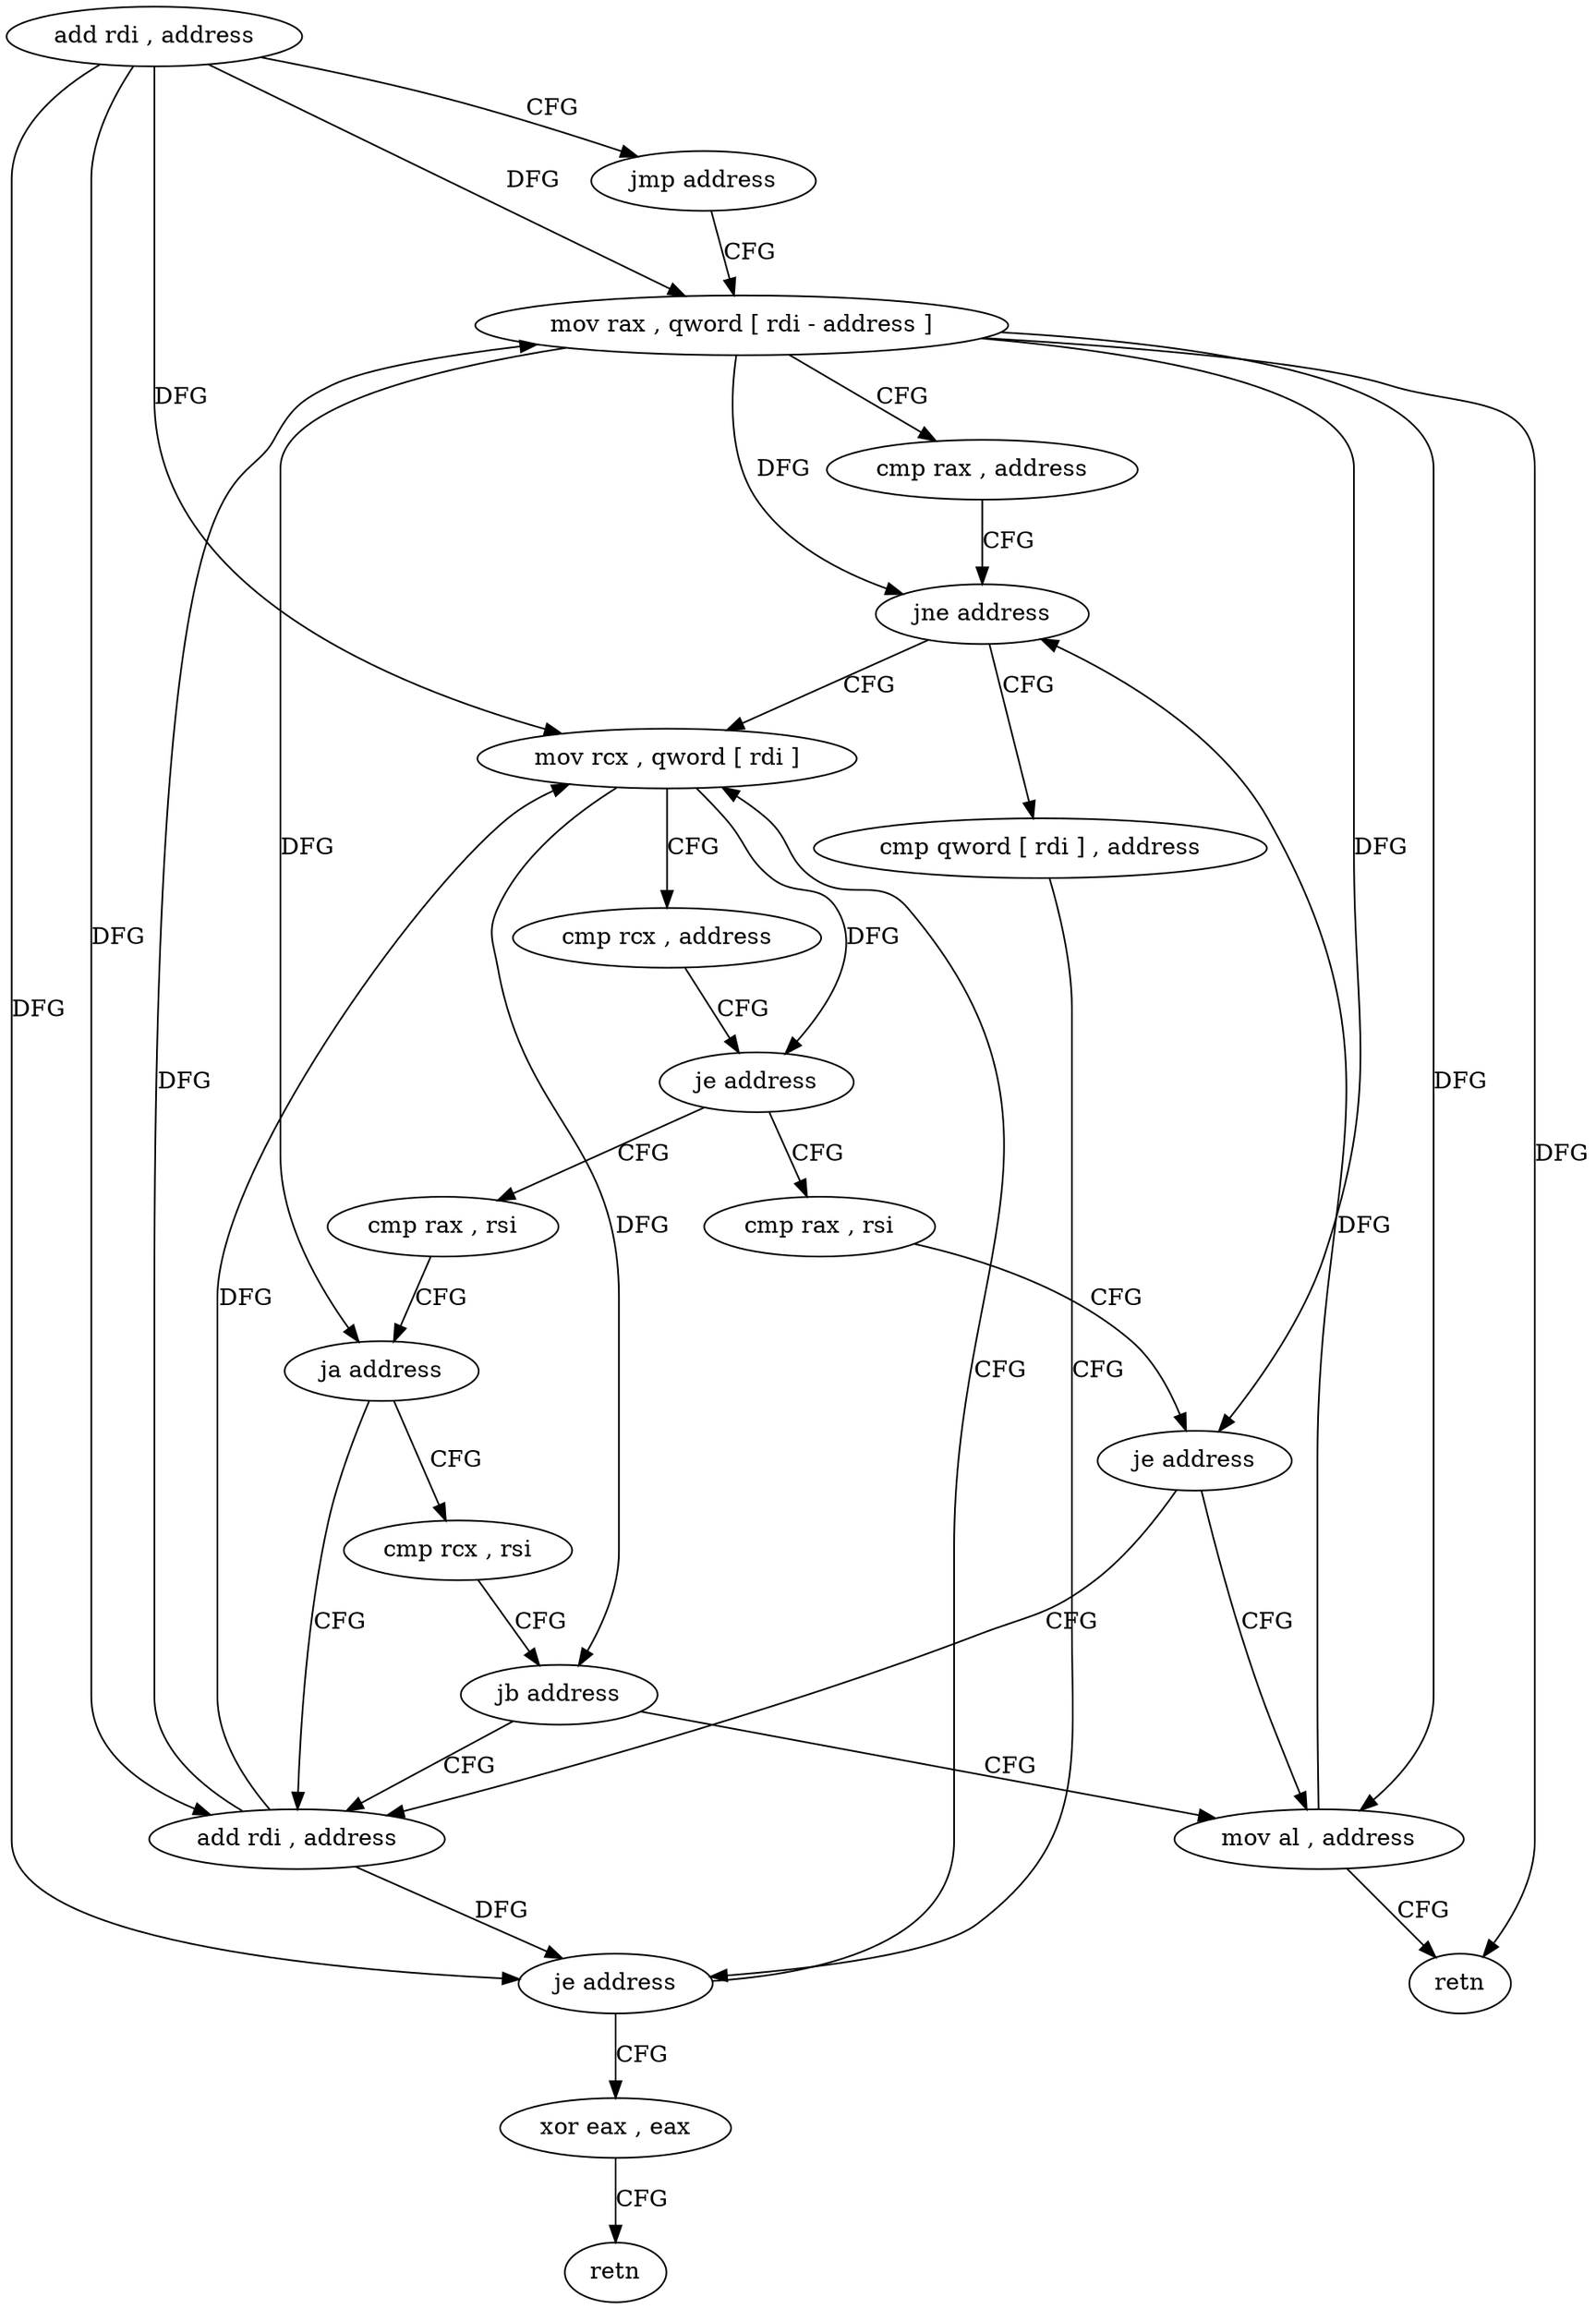 digraph "func" {
"99376" [label = "add rdi , address" ]
"99380" [label = "jmp address" ]
"99401" [label = "mov rax , qword [ rdi - address ]" ]
"99405" [label = "cmp rax , address" ]
"99409" [label = "jne address" ]
"99417" [label = "mov rcx , qword [ rdi ]" ]
"99411" [label = "cmp qword [ rdi ] , address" ]
"99420" [label = "cmp rcx , address" ]
"99424" [label = "je address" ]
"99392" [label = "cmp rax , rsi" ]
"99426" [label = "cmp rax , rsi" ]
"99415" [label = "je address" ]
"99439" [label = "xor eax , eax" ]
"99395" [label = "je address" ]
"99436" [label = "mov al , address" ]
"99397" [label = "add rdi , address" ]
"99429" [label = "ja address" ]
"99431" [label = "cmp rcx , rsi" ]
"99441" [label = "retn" ]
"99438" [label = "retn" ]
"99434" [label = "jb address" ]
"99376" -> "99380" [ label = "CFG" ]
"99376" -> "99401" [ label = "DFG" ]
"99376" -> "99417" [ label = "DFG" ]
"99376" -> "99415" [ label = "DFG" ]
"99376" -> "99397" [ label = "DFG" ]
"99380" -> "99401" [ label = "CFG" ]
"99401" -> "99405" [ label = "CFG" ]
"99401" -> "99409" [ label = "DFG" ]
"99401" -> "99395" [ label = "DFG" ]
"99401" -> "99429" [ label = "DFG" ]
"99401" -> "99436" [ label = "DFG" ]
"99401" -> "99438" [ label = "DFG" ]
"99405" -> "99409" [ label = "CFG" ]
"99409" -> "99417" [ label = "CFG" ]
"99409" -> "99411" [ label = "CFG" ]
"99417" -> "99420" [ label = "CFG" ]
"99417" -> "99424" [ label = "DFG" ]
"99417" -> "99434" [ label = "DFG" ]
"99411" -> "99415" [ label = "CFG" ]
"99420" -> "99424" [ label = "CFG" ]
"99424" -> "99392" [ label = "CFG" ]
"99424" -> "99426" [ label = "CFG" ]
"99392" -> "99395" [ label = "CFG" ]
"99426" -> "99429" [ label = "CFG" ]
"99415" -> "99439" [ label = "CFG" ]
"99415" -> "99417" [ label = "CFG" ]
"99439" -> "99441" [ label = "CFG" ]
"99395" -> "99436" [ label = "CFG" ]
"99395" -> "99397" [ label = "CFG" ]
"99436" -> "99438" [ label = "CFG" ]
"99436" -> "99409" [ label = "DFG" ]
"99397" -> "99401" [ label = "DFG" ]
"99397" -> "99417" [ label = "DFG" ]
"99397" -> "99415" [ label = "DFG" ]
"99429" -> "99397" [ label = "CFG" ]
"99429" -> "99431" [ label = "CFG" ]
"99431" -> "99434" [ label = "CFG" ]
"99434" -> "99397" [ label = "CFG" ]
"99434" -> "99436" [ label = "CFG" ]
}
